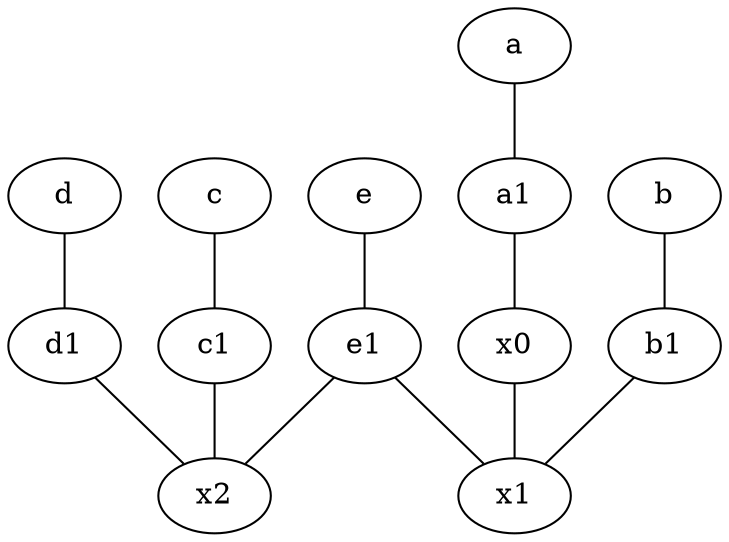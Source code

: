 graph {
	node [labelfontsize=50]
	x0 [labelfontsize=50]
	d1 [labelfontsize=50 pos="3,5!"]
	c1 [labelfontsize=50 pos="4.5,3!"]
	b1 [labelfontsize=50 pos="9,4!"]
	e1 [labelfontsize=50 pos="7,7!"]
	a1 [labelfontsize=50 pos="8,3!"]
	x2 [labelfontsize=50]
	a [labelfontsize=50 pos="8,2!"]
	x1 [labelfontsize=50]
	b1 -- x1
	a1 -- x0
	e -- e1
	e1 -- x2
	d -- d1
	x0 -- x1
	d1 -- x2
	e1 -- x1
	a -- a1
	b -- b1
	c1 -- x2
	c -- c1
}
